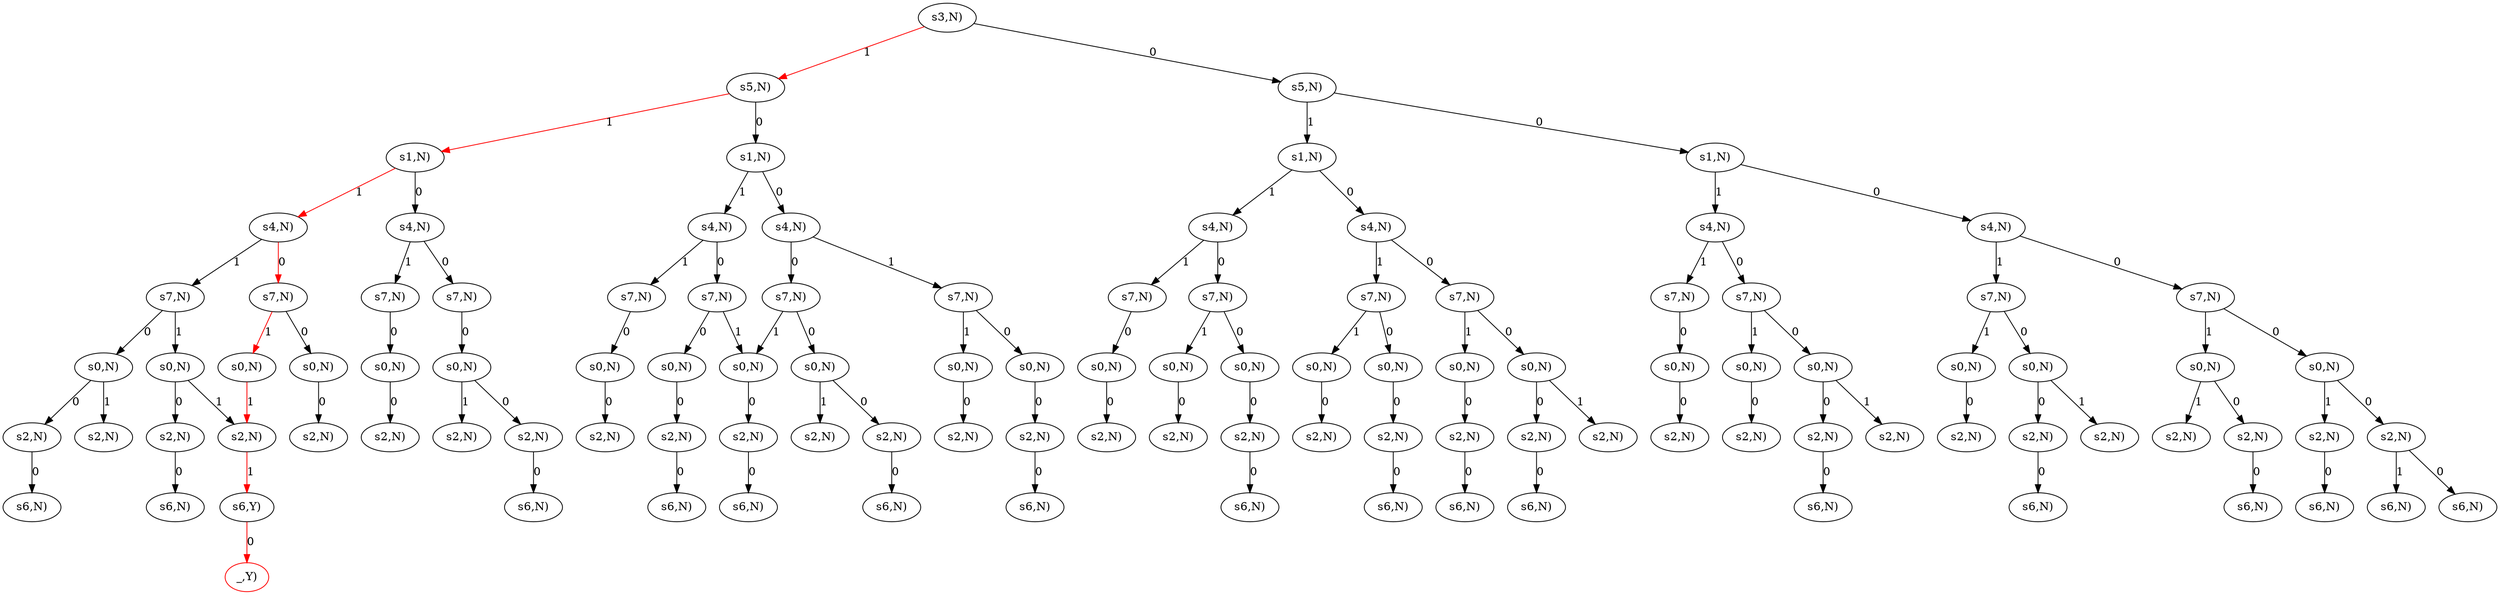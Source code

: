 strict digraph G {
  1 [ label="s6,Y)" ];
  2 [ color="red" label="_,Y)" ];
  3 [ label="s2,N)" ];
  4 [ label="s0,N)" ];
  5 [ label="s2,N)" ];
  6 [ label="s6,N)" ];
  7 [ label="s7,N)" ];
  8 [ label="s0,N)" ];
  9 [ label="s2,N)" ];
  10 [ label="s2,N)" ];
  11 [ label="s6,N)" ];
  12 [ label="s4,N)" ];
  13 [ label="s0,N)" ];
  14 [ label="s7,N)" ];
  15 [ label="s0,N)" ];
  16 [ label="s2,N)" ];
  17 [ label="s1,N)" ];
  18 [ label="s0,N)" ];
  19 [ label="s2,N)" ];
  20 [ label="s7,N)" ];
  21 [ label="s4,N)" ];
  22 [ label="s0,N)" ];
  23 [ label="s2,N)" ];
  24 [ label="s2,N)" ];
  25 [ label="s6,N)" ];
  26 [ label="s7,N)" ];
  27 [ label="s5,N)" ];
  28 [ label="s0,N)" ];
  29 [ label="s2,N)" ];
  30 [ label="s7,N)" ];
  31 [ label="s4,N)" ];
  32 [ label="s0,N)" ];
  33 [ label="s2,N)" ];
  34 [ label="s7,N)" ];
  35 [ label="s2,N)" ];
  36 [ label="s6,N)" ];
  37 [ label="s0,N)" ];
  38 [ label="s1,N)" ];
  39 [ label="s0,N)" ];
  40 [ label="s2,N)" ];
  41 [ label="s7,N)" ];
  42 [ label="s2,N)" ];
  43 [ label="s6,N)" ];
  44 [ label="s0,N)" ];
  45 [ label="s4,N)" ];
  46 [ label="s6,N)" ];
  47 [ label="s7,N)" ];
  48 [ label="s0,N)" ];
  49 [ label="s2,N)" ];
  50 [ label="s2,N)" ];
  51 [ label="s6,N)" ];
  52 [ label="s3,N)" ];
  53 [ label="s0,N)" ];
  54 [ label="s2,N)" ];
  55 [ label="s7,N)" ];
  56 [ label="s4,N)" ];
  57 [ label="s0,N)" ];
  58 [ label="s2,N)" ];
  59 [ label="s7,N)" ];
  60 [ label="s2,N)" ];
  61 [ label="s6,N)" ];
  62 [ label="s0,N)" ];
  63 [ label="s1,N)" ];
  64 [ label="s0,N)" ];
  65 [ label="s2,N)" ];
  66 [ label="s7,N)" ];
  67 [ label="s2,N)" ];
  68 [ label="s6,N)" ];
  69 [ label="s0,N)" ];
  70 [ label="s4,N)" ];
  71 [ label="s2,N)" ];
  72 [ label="s6,N)" ];
  73 [ label="s0,N)" ];
  74 [ label="s7,N)" ];
  75 [ label="s0,N)" ];
  76 [ label="s2,N)" ];
  77 [ label="s2,N)" ];
  78 [ label="s6,N)" ];
  79 [ label="s5,N)" ];
  80 [ label="s0,N)" ];
  81 [ label="s2,N)" ];
  82 [ label="s7,N)" ];
  83 [ label="s4,N)" ];
  84 [ label="s0,N)" ];
  85 [ label="s2,N)" ];
  86 [ label="s7,N)" ];
  87 [ label="s0,N)" ];
  88 [ label="s2,N)" ];
  89 [ label="s2,N)" ];
  90 [ label="s6,N)" ];
  91 [ label="s1,N)" ];
  92 [ label="s0,N)" ];
  93 [ label="s2,N)" ];
  94 [ label="s7,N)" ];
  95 [ label="s0,N)" ];
  96 [ label="s2,N)" ];
  97 [ label="s2,N)" ];
  98 [ label="s6,N)" ];
  99 [ label="s4,N)" ];
  100 [ label="s0,N)" ];
  101 [ label="s2,N)" ];
  102 [ label="s2,N)" ];
  103 [ label="s6,N)" ];
  104 [ label="s7,N)" ];
  105 [ label="s2,N)" ];
  106 [ label="s6,N)" ];
  107 [ label="s0,N)" ];
  108 [ label="s2,N)" ];
  109 [ label="s6,N)" ];
  110 [ label="s6,N)" ];
  1 -> 2 [ color="red" label="0" ];
  3 -> 1 [ color="red" label="1" ];
  4 -> 3 [ label="1" ];
  5 -> 6 [ label="0" ];
  4 -> 5 [ label="0" ];
  7 -> 4 [ label="1" ];
  8 -> 9 [ label="1" ];
  10 -> 11 [ label="0" ];
  8 -> 10 [ label="0" ];
  7 -> 8 [ label="0" ];
  12 -> 7 [ label="1" ];
  13 -> 3 [ color="red" label="1" ];
  14 -> 13 [ color="red" label="1" ];
  15 -> 16 [ label="0" ];
  14 -> 15 [ label="0" ];
  12 -> 14 [ color="red" label="0" ];
  17 -> 12 [ color="red" label="1" ];
  18 -> 19 [ label="0" ];
  20 -> 18 [ label="0" ];
  21 -> 20 [ label="1" ];
  22 -> 23 [ label="1" ];
  24 -> 25 [ label="0" ];
  22 -> 24 [ label="0" ];
  26 -> 22 [ label="0" ];
  21 -> 26 [ label="0" ];
  17 -> 21 [ label="0" ];
  27 -> 17 [ color="red" label="1" ];
  28 -> 29 [ label="0" ];
  30 -> 28 [ label="0" ];
  31 -> 30 [ label="1" ];
  32 -> 33 [ label="0" ];
  34 -> 32 [ label="1" ];
  35 -> 36 [ label="0" ];
  37 -> 35 [ label="0" ];
  34 -> 37 [ label="0" ];
  31 -> 34 [ label="0" ];
  38 -> 31 [ label="1" ];
  39 -> 40 [ label="0" ];
  41 -> 39 [ label="1" ];
  42 -> 43 [ label="0" ];
  44 -> 42 [ label="0" ];
  41 -> 44 [ label="0" ];
  45 -> 41 [ label="1" ];
  33 -> 46 [ label="0" ];
  47 -> 32 [ label="1" ];
  48 -> 49 [ label="1" ];
  50 -> 51 [ label="0" ];
  48 -> 50 [ label="0" ];
  47 -> 48 [ label="0" ];
  45 -> 47 [ label="0" ];
  38 -> 45 [ label="0" ];
  27 -> 38 [ label="0" ];
  52 -> 27 [ color="red" label="1" ];
  53 -> 54 [ label="0" ];
  55 -> 53 [ label="0" ];
  56 -> 55 [ label="1" ];
  57 -> 58 [ label="0" ];
  59 -> 57 [ label="1" ];
  60 -> 61 [ label="0" ];
  62 -> 60 [ label="0" ];
  59 -> 62 [ label="0" ];
  56 -> 59 [ label="0" ];
  63 -> 56 [ label="1" ];
  64 -> 65 [ label="0" ];
  66 -> 64 [ label="1" ];
  67 -> 68 [ label="0" ];
  69 -> 67 [ label="0" ];
  66 -> 69 [ label="0" ];
  70 -> 66 [ label="1" ];
  71 -> 72 [ label="0" ];
  73 -> 71 [ label="0" ];
  74 -> 73 [ label="1" ];
  75 -> 76 [ label="1" ];
  77 -> 78 [ label="0" ];
  75 -> 77 [ label="0" ];
  74 -> 75 [ label="0" ];
  70 -> 74 [ label="0" ];
  63 -> 70 [ label="0" ];
  79 -> 63 [ label="1" ];
  80 -> 81 [ label="0" ];
  82 -> 80 [ label="0" ];
  83 -> 82 [ label="1" ];
  84 -> 85 [ label="0" ];
  86 -> 84 [ label="1" ];
  87 -> 88 [ label="1" ];
  89 -> 90 [ label="0" ];
  87 -> 89 [ label="0" ];
  86 -> 87 [ label="0" ];
  83 -> 86 [ label="0" ];
  91 -> 83 [ label="1" ];
  92 -> 93 [ label="0" ];
  94 -> 92 [ label="1" ];
  95 -> 96 [ label="1" ];
  97 -> 98 [ label="0" ];
  95 -> 97 [ label="0" ];
  94 -> 95 [ label="0" ];
  99 -> 94 [ label="1" ];
  100 -> 101 [ label="1" ];
  102 -> 103 [ label="0" ];
  100 -> 102 [ label="0" ];
  104 -> 100 [ label="1" ];
  105 -> 106 [ label="0" ];
  107 -> 105 [ label="1" ];
  108 -> 109 [ label="1" ];
  108 -> 110 [ label="0" ];
  107 -> 108 [ label="0" ];
  104 -> 107 [ label="0" ];
  99 -> 104 [ label="0" ];
  91 -> 99 [ label="0" ];
  79 -> 91 [ label="0" ];
  52 -> 79 [ label="0" ];
}
